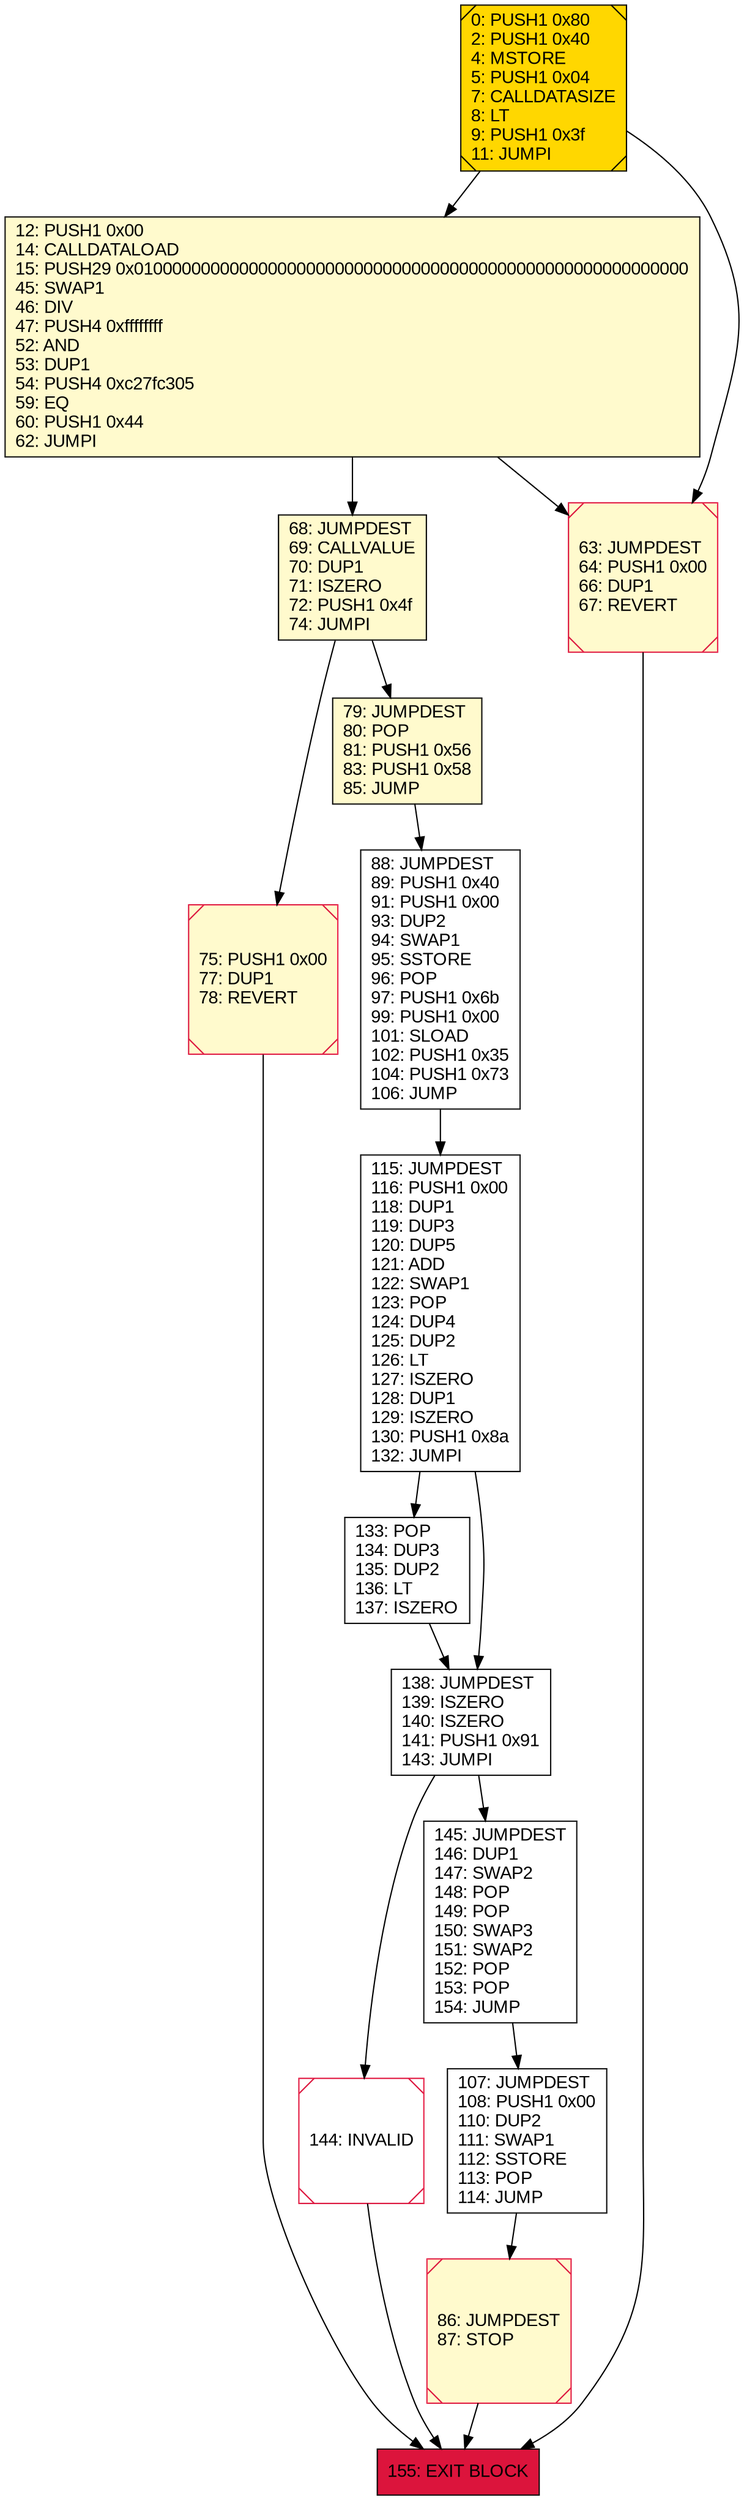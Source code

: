 digraph G {
bgcolor=transparent rankdir=UD;
node [shape=box style=filled color=black fillcolor=white fontname=arial fontcolor=black];
86 [label="86: JUMPDEST\l87: STOP\l" fillcolor=lemonchiffon shape=Msquare color=crimson ];
68 [label="68: JUMPDEST\l69: CALLVALUE\l70: DUP1\l71: ISZERO\l72: PUSH1 0x4f\l74: JUMPI\l" fillcolor=lemonchiffon ];
12 [label="12: PUSH1 0x00\l14: CALLDATALOAD\l15: PUSH29 0x0100000000000000000000000000000000000000000000000000000000\l45: SWAP1\l46: DIV\l47: PUSH4 0xffffffff\l52: AND\l53: DUP1\l54: PUSH4 0xc27fc305\l59: EQ\l60: PUSH1 0x44\l62: JUMPI\l" fillcolor=lemonchiffon ];
75 [label="75: PUSH1 0x00\l77: DUP1\l78: REVERT\l" fillcolor=lemonchiffon shape=Msquare color=crimson ];
115 [label="115: JUMPDEST\l116: PUSH1 0x00\l118: DUP1\l119: DUP3\l120: DUP5\l121: ADD\l122: SWAP1\l123: POP\l124: DUP4\l125: DUP2\l126: LT\l127: ISZERO\l128: DUP1\l129: ISZERO\l130: PUSH1 0x8a\l132: JUMPI\l" ];
79 [label="79: JUMPDEST\l80: POP\l81: PUSH1 0x56\l83: PUSH1 0x58\l85: JUMP\l" fillcolor=lemonchiffon ];
133 [label="133: POP\l134: DUP3\l135: DUP2\l136: LT\l137: ISZERO\l" ];
144 [label="144: INVALID\l" shape=Msquare color=crimson ];
0 [label="0: PUSH1 0x80\l2: PUSH1 0x40\l4: MSTORE\l5: PUSH1 0x04\l7: CALLDATASIZE\l8: LT\l9: PUSH1 0x3f\l11: JUMPI\l" fillcolor=lemonchiffon shape=Msquare fillcolor=gold ];
107 [label="107: JUMPDEST\l108: PUSH1 0x00\l110: DUP2\l111: SWAP1\l112: SSTORE\l113: POP\l114: JUMP\l" ];
88 [label="88: JUMPDEST\l89: PUSH1 0x40\l91: PUSH1 0x00\l93: DUP2\l94: SWAP1\l95: SSTORE\l96: POP\l97: PUSH1 0x6b\l99: PUSH1 0x00\l101: SLOAD\l102: PUSH1 0x35\l104: PUSH1 0x73\l106: JUMP\l" ];
138 [label="138: JUMPDEST\l139: ISZERO\l140: ISZERO\l141: PUSH1 0x91\l143: JUMPI\l" ];
63 [label="63: JUMPDEST\l64: PUSH1 0x00\l66: DUP1\l67: REVERT\l" fillcolor=lemonchiffon shape=Msquare color=crimson ];
155 [label="155: EXIT BLOCK\l" fillcolor=crimson ];
145 [label="145: JUMPDEST\l146: DUP1\l147: SWAP2\l148: POP\l149: POP\l150: SWAP3\l151: SWAP2\l152: POP\l153: POP\l154: JUMP\l" ];
63 -> 155;
115 -> 133;
0 -> 63;
68 -> 79;
138 -> 145;
12 -> 68;
145 -> 107;
68 -> 75;
75 -> 155;
12 -> 63;
107 -> 86;
144 -> 155;
0 -> 12;
86 -> 155;
133 -> 138;
138 -> 144;
79 -> 88;
115 -> 138;
88 -> 115;
}
